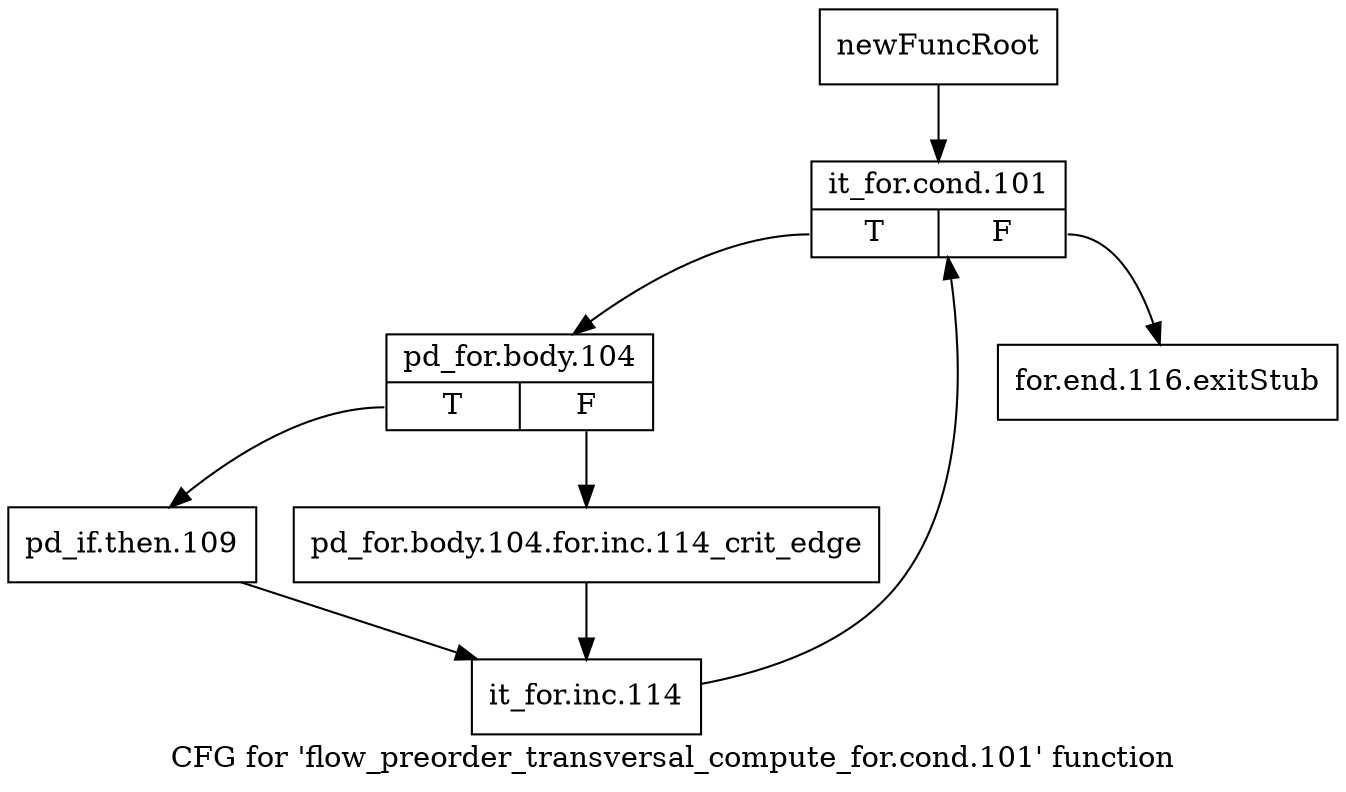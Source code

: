 digraph "CFG for 'flow_preorder_transversal_compute_for.cond.101' function" {
	label="CFG for 'flow_preorder_transversal_compute_for.cond.101' function";

	Node0x7b05e60 [shape=record,label="{newFuncRoot}"];
	Node0x7b05e60 -> Node0x7b0aff0;
	Node0x7b0afa0 [shape=record,label="{for.end.116.exitStub}"];
	Node0x7b0aff0 [shape=record,label="{it_for.cond.101|{<s0>T|<s1>F}}"];
	Node0x7b0aff0:s0 -> Node0x7b0b040;
	Node0x7b0aff0:s1 -> Node0x7b0afa0;
	Node0x7b0b040 [shape=record,label="{pd_for.body.104|{<s0>T|<s1>F}}"];
	Node0x7b0b040:s0 -> Node0x7b0b0e0;
	Node0x7b0b040:s1 -> Node0x7b0b090;
	Node0x7b0b090 [shape=record,label="{pd_for.body.104.for.inc.114_crit_edge}"];
	Node0x7b0b090 -> Node0x7b0b130;
	Node0x7b0b0e0 [shape=record,label="{pd_if.then.109}"];
	Node0x7b0b0e0 -> Node0x7b0b130;
	Node0x7b0b130 [shape=record,label="{it_for.inc.114}"];
	Node0x7b0b130 -> Node0x7b0aff0;
}
